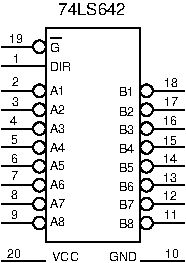 #FIG 3.2
Portrait
Center
Metric
A4      
100.00
Single
0
1200 2
6 450 405 1755 1935
1 3 0 1 0 0 0 0 -1 4.000 1 0.0000 720 540 45 45 720 540 720 585
1 3 0 1 0 0 0 0 -1 4.000 1 0.0000 1485 855 45 45 1485 855 1485 900
1 3 0 1 0 0 0 0 -1 4.000 1 0.0000 1485 990 45 45 1485 990 1485 1035
1 3 0 1 0 0 0 0 -1 4.000 1 0.0000 1485 1125 45 45 1485 1125 1485 1170
1 3 0 1 0 0 0 0 -1 4.000 1 0.0000 1485 1260 45 45 1485 1260 1485 1305
1 3 0 1 0 0 0 0 -1 4.000 1 0.0000 1485 1395 45 45 1485 1395 1485 1440
1 3 0 1 0 0 0 0 -1 4.000 1 0.0000 1485 1530 45 45 1485 1530 1485 1575
1 3 0 1 0 0 0 0 -1 4.000 1 0.0000 1485 1665 45 45 1485 1665 1485 1710
1 3 0 1 0 0 0 0 -1 4.000 1 0.0000 1485 1800 45 45 1485 1800 1485 1845
1 3 0 1 0 0 0 0 -1 4.000 1 0.0000 720 855 45 45 720 855 720 900
1 3 0 1 0 0 0 0 -1 4.000 1 0.0000 720 990 45 45 720 990 720 1035
1 3 0 1 0 0 0 0 -1 4.000 1 0.0000 720 1125 45 45 720 1125 720 1170
1 3 0 1 0 0 0 0 -1 4.000 1 0.0000 720 1260 45 45 720 1260 720 1305
1 3 0 1 0 0 0 0 -1 4.000 1 0.0000 720 1395 45 45 720 1395 720 1440
1 3 0 1 0 0 0 0 -1 4.000 1 0.0000 720 1530 45 45 720 1530 720 1575
1 3 0 1 0 0 0 0 -1 4.000 1 0.0000 720 1665 45 45 720 1665 720 1710
1 3 0 1 0 0 0 0 -1 4.000 1 0.0000 720 1800 45 45 720 1800 720 1845
2 1 0 1 0 0 0 0 -1 4.000 0 0 0 0 0 2
	 450 540 675 540
2 1 0 1 0 0 0 0 -1 4.000 0 0 0 0 0 2
	 450 675 765 675
2 1 0 1 0 0 0 0 -1 4.000 0 0 0 0 0 5
	 1440 1935 1440 405 765 405 765 1935 1440 1935
2 1 0 1 0 0 20 0 -1 0.000 0 0 0 0 0 2
	 874 481 802 481
2 1 0 1 0 0 0 0 -1 4.000 0 0 0 0 0 2
	 1755 855 1530 855
2 1 0 1 0 0 0 0 -1 4.000 0 0 0 0 0 2
	 1755 990 1530 990
2 1 0 1 0 0 0 0 -1 4.000 0 0 0 0 0 2
	 1755 1125 1530 1125
2 1 0 1 0 0 0 0 -1 4.000 0 0 0 0 0 2
	 1755 1260 1530 1260
2 1 0 1 0 0 0 0 -1 4.000 0 0 0 0 0 2
	 1755 1395 1530 1395
2 1 0 1 0 0 0 0 -1 4.000 0 0 0 0 0 2
	 1755 1530 1530 1530
2 1 0 1 0 0 0 0 -1 4.000 0 0 0 0 0 2
	 1755 1665 1530 1665
2 1 0 1 0 0 0 0 -1 4.000 0 0 0 0 0 2
	 1755 1800 1530 1800
2 1 0 1 0 0 0 0 -1 4.000 0 0 0 0 0 2
	 450 855 675 855
2 1 0 1 0 0 0 0 -1 4.000 0 0 0 0 0 2
	 450 990 675 990
2 1 0 1 0 0 0 0 -1 4.000 0 0 0 0 0 2
	 450 1125 675 1125
2 1 0 1 0 0 0 0 -1 4.000 0 0 0 0 0 2
	 450 1260 675 1260
2 1 0 1 0 0 0 0 -1 4.000 0 0 0 0 0 2
	 450 1395 675 1395
2 1 0 1 0 0 0 0 -1 4.000 0 0 0 0 0 2
	 450 1530 675 1530
2 1 0 1 0 0 0 0 -1 4.000 0 0 0 0 0 2
	 450 1665 675 1665
2 1 0 1 0 0 0 0 -1 4.000 0 0 0 0 0 2
	 450 1800 675 1800
4 0 0 20 -1 16 6 0.0000 4 60 120 1288 1833 B8\001
4 0 0 20 -1 16 6 0.0000 4 60 120 1288 1701 B7\001
4 0 0 20 -1 16 6 0.0000 4 60 120 1288 1570 B6\001
4 0 0 20 -1 16 6 0.0000 4 60 120 1288 1434 B5\001
4 0 0 20 -1 16 6 0.0000 4 60 120 1288 1296 B4\001
4 0 0 20 -1 16 6 0.0000 4 60 120 1288 895 B1\001
4 0 0 20 -1 16 6 0.0000 4 60 120 1288 1033 B2\001
4 0 0 20 -1 16 6 0.0000 4 60 120 1288 1165 B3\001
4 0 0 20 -1 16 6 0.0000 4 60 120 792 887 A1\001
4 0 0 20 -1 16 6 0.0000 4 60 120 792 1021 A2\001
4 0 0 20 -1 16 6 0.0000 4 60 120 792 1160 A3\001
4 0 0 20 -1 16 6 0.0000 4 60 120 792 1292 A4\001
4 0 0 20 -1 16 6 0.0000 4 60 120 792 1423 A5\001
4 0 0 20 -1 16 6 0.0000 4 60 120 792 1557 A6\001
4 0 0 20 -1 16 6 0.0000 4 60 120 792 1689 A7\001
4 0 0 20 -1 16 6 0.0000 4 60 120 792 1824 A8\001
4 0 0 20 -1 16 6 0.0000 4 60 60 798 577 G\001
4 0 0 20 -1 16 6 0.0000 4 60 135 793 711 DIR\001
4 0 0 0 -1 16 6 0.0000 4 60 120 1607 966 17\001
4 0 0 0 -1 16 6 0.0000 4 60 120 1600 1101 16\001
4 0 0 0 -1 16 6 0.0000 4 60 120 1604 1240 15\001
4 0 0 0 -1 16 6 0.0000 4 60 120 1604 1371 14\001
4 0 0 0 -1 16 6 0.0000 4 60 120 1603 1506 13\001
4 0 0 0 -1 16 6 0.0000 4 60 120 1604 1634 12\001
4 0 0 0 -1 16 6 0.0000 4 60 120 1607 1769 11\001
4 0 0 0 -1 16 6 0.0000 4 60 120 1607 827 18\001
4 0 0 0 -1 16 6 0.0000 4 60 60 520 1772 9\001
4 0 0 0 -1 16 6 0.0000 4 60 60 516 1626 8\001
4 0 0 0 -1 16 6 0.0000 4 60 60 516 1495 7\001
4 0 0 0 -1 16 6 0.0000 4 60 60 520 1371 6\001
4 0 0 0 -1 16 6 0.0000 4 60 60 516 1236 5\001
4 0 0 0 -1 16 6 0.0000 4 60 60 532 655 1\001
4 0 0 0 -1 16 6 0.0000 4 60 120 504 516 19\001
4 0 0 0 -1 16 6 0.0000 4 60 60 522 823 2\001
4 0 0 0 -1 16 6 0.0000 4 60 60 522 964 3\001
4 0 0 0 -1 16 6 0.0000 4 60 60 513 1100 4\001
-6
6 450 1980 1755 2070
2 1 0 1 0 0 10 0 -1 0.000 0 0 0 0 0 2
	 1755 2070 1440 2070
2 1 0 1 0 0 7 0 -1 0.000 0 0 0 0 0 2
	 450 2070 765 2070
4 0 0 10 -1 16 6 0.0000 4 60 180 1215 2070 GND\001
4 0 0 7 -1 16 6 0.0000 4 60 180 810 2070 VCC\001
4 0 0 10 -1 16 6 0.0000 4 60 120 1619 2050 10\001
4 0 0 7 -1 16 6 0.0000 4 60 120 490 2046 20\001
-6
4 0 0 20 -1 16 8 0.0000 4 90 540 855 315 74LS642\001
